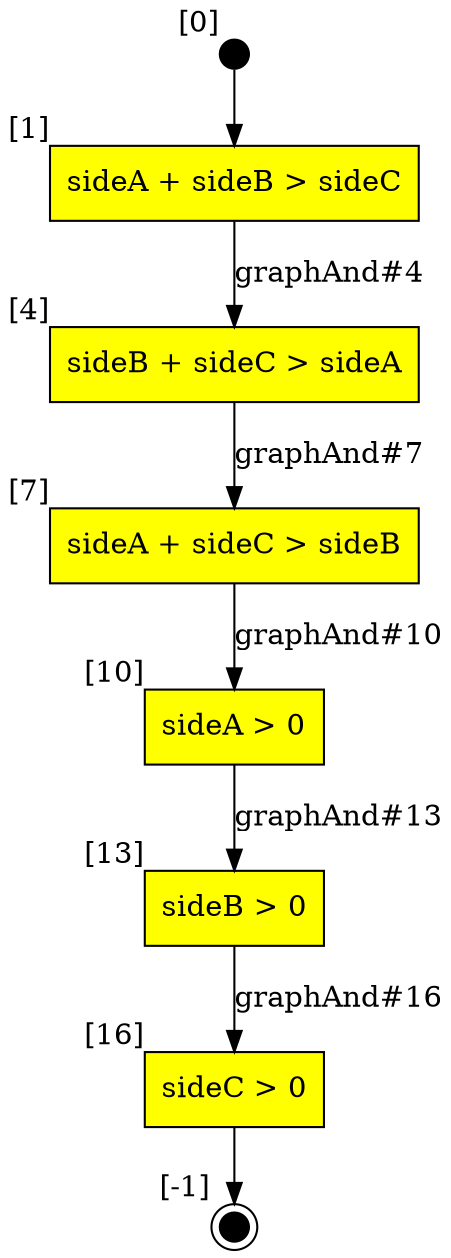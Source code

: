 digraph CLG {
  0 [style=filled, fillcolor=black, shape="circle", label="", fixedsize=true, width=.2, height=.2, xlabel="[0]"];
  16 [shape="box", label="sideC > 0", style=filled, fillcolor=yellow, xlabel="[16]"];
  1 [shape="box", label="sideA + sideB > sideC", style=filled, fillcolor=yellow, xlabel="[1]"];
  17 [style=filled, fillcolor=black, shape="doublecircle", label="", fixedsize=true, width=.2, height=.2, xlabel="[-1]"];
  4 [shape="box", label="sideB + sideC > sideA", style=filled, fillcolor=yellow, xlabel="[4]"];
  7 [shape="box", label="sideA + sideC > sideB", style=filled, fillcolor=yellow, xlabel="[7]"];
  10 [shape="box", label="sideA > 0", style=filled, fillcolor=yellow, xlabel="[10]"];
  13 [shape="box", label="sideB > 0", style=filled, fillcolor=yellow, xlabel="[13]"];
  0 -> 1;
  13 -> 16[label="graphAnd#16"];
  1 -> 4[label="graphAnd#4"];
  4 -> 7[label="graphAnd#7"];
  7 -> 10[label="graphAnd#10"];
  10 -> 13[label="graphAnd#13"];
  16 -> 17;
}

